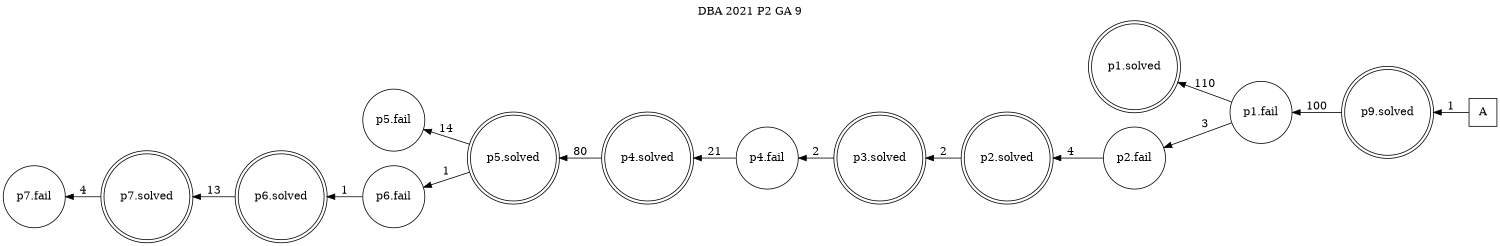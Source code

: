 digraph DBA_2021_P2_GA_9 {
labelloc="tl"
label= " DBA 2021 P2 GA 9 "
rankdir="RL";
graph [ size=" 10 , 10 !"]

"A" [shape="square" label="A"]
"p9.solved" [shape="doublecircle" label="p9.solved"]
"p1.fail" [shape="circle" label="p1.fail"]
"p1.solved" [shape="doublecircle" label="p1.solved"]
"p2.fail" [shape="circle" label="p2.fail"]
"p2.solved" [shape="doublecircle" label="p2.solved"]
"p3.solved" [shape="doublecircle" label="p3.solved"]
"p4.fail" [shape="circle" label="p4.fail"]
"p4.solved" [shape="doublecircle" label="p4.solved"]
"p5.solved" [shape="doublecircle" label="p5.solved"]
"p5.fail" [shape="circle" label="p5.fail"]
"p6.fail" [shape="circle" label="p6.fail"]
"p6.solved" [shape="doublecircle" label="p6.solved"]
"p7.solved" [shape="doublecircle" label="p7.solved"]
"p7.fail" [shape="circle" label="p7.fail"]
"A" -> "p9.solved" [ label=1]
"p9.solved" -> "p1.fail" [ label=100]
"p1.fail" -> "p1.solved" [ label=110]
"p1.fail" -> "p2.fail" [ label=3]
"p2.fail" -> "p2.solved" [ label=4]
"p2.solved" -> "p3.solved" [ label=2]
"p3.solved" -> "p4.fail" [ label=2]
"p4.fail" -> "p4.solved" [ label=21]
"p4.solved" -> "p5.solved" [ label=80]
"p5.solved" -> "p5.fail" [ label=14]
"p5.solved" -> "p6.fail" [ label=1]
"p6.fail" -> "p6.solved" [ label=1]
"p6.solved" -> "p7.solved" [ label=13]
"p7.solved" -> "p7.fail" [ label=4]
}
